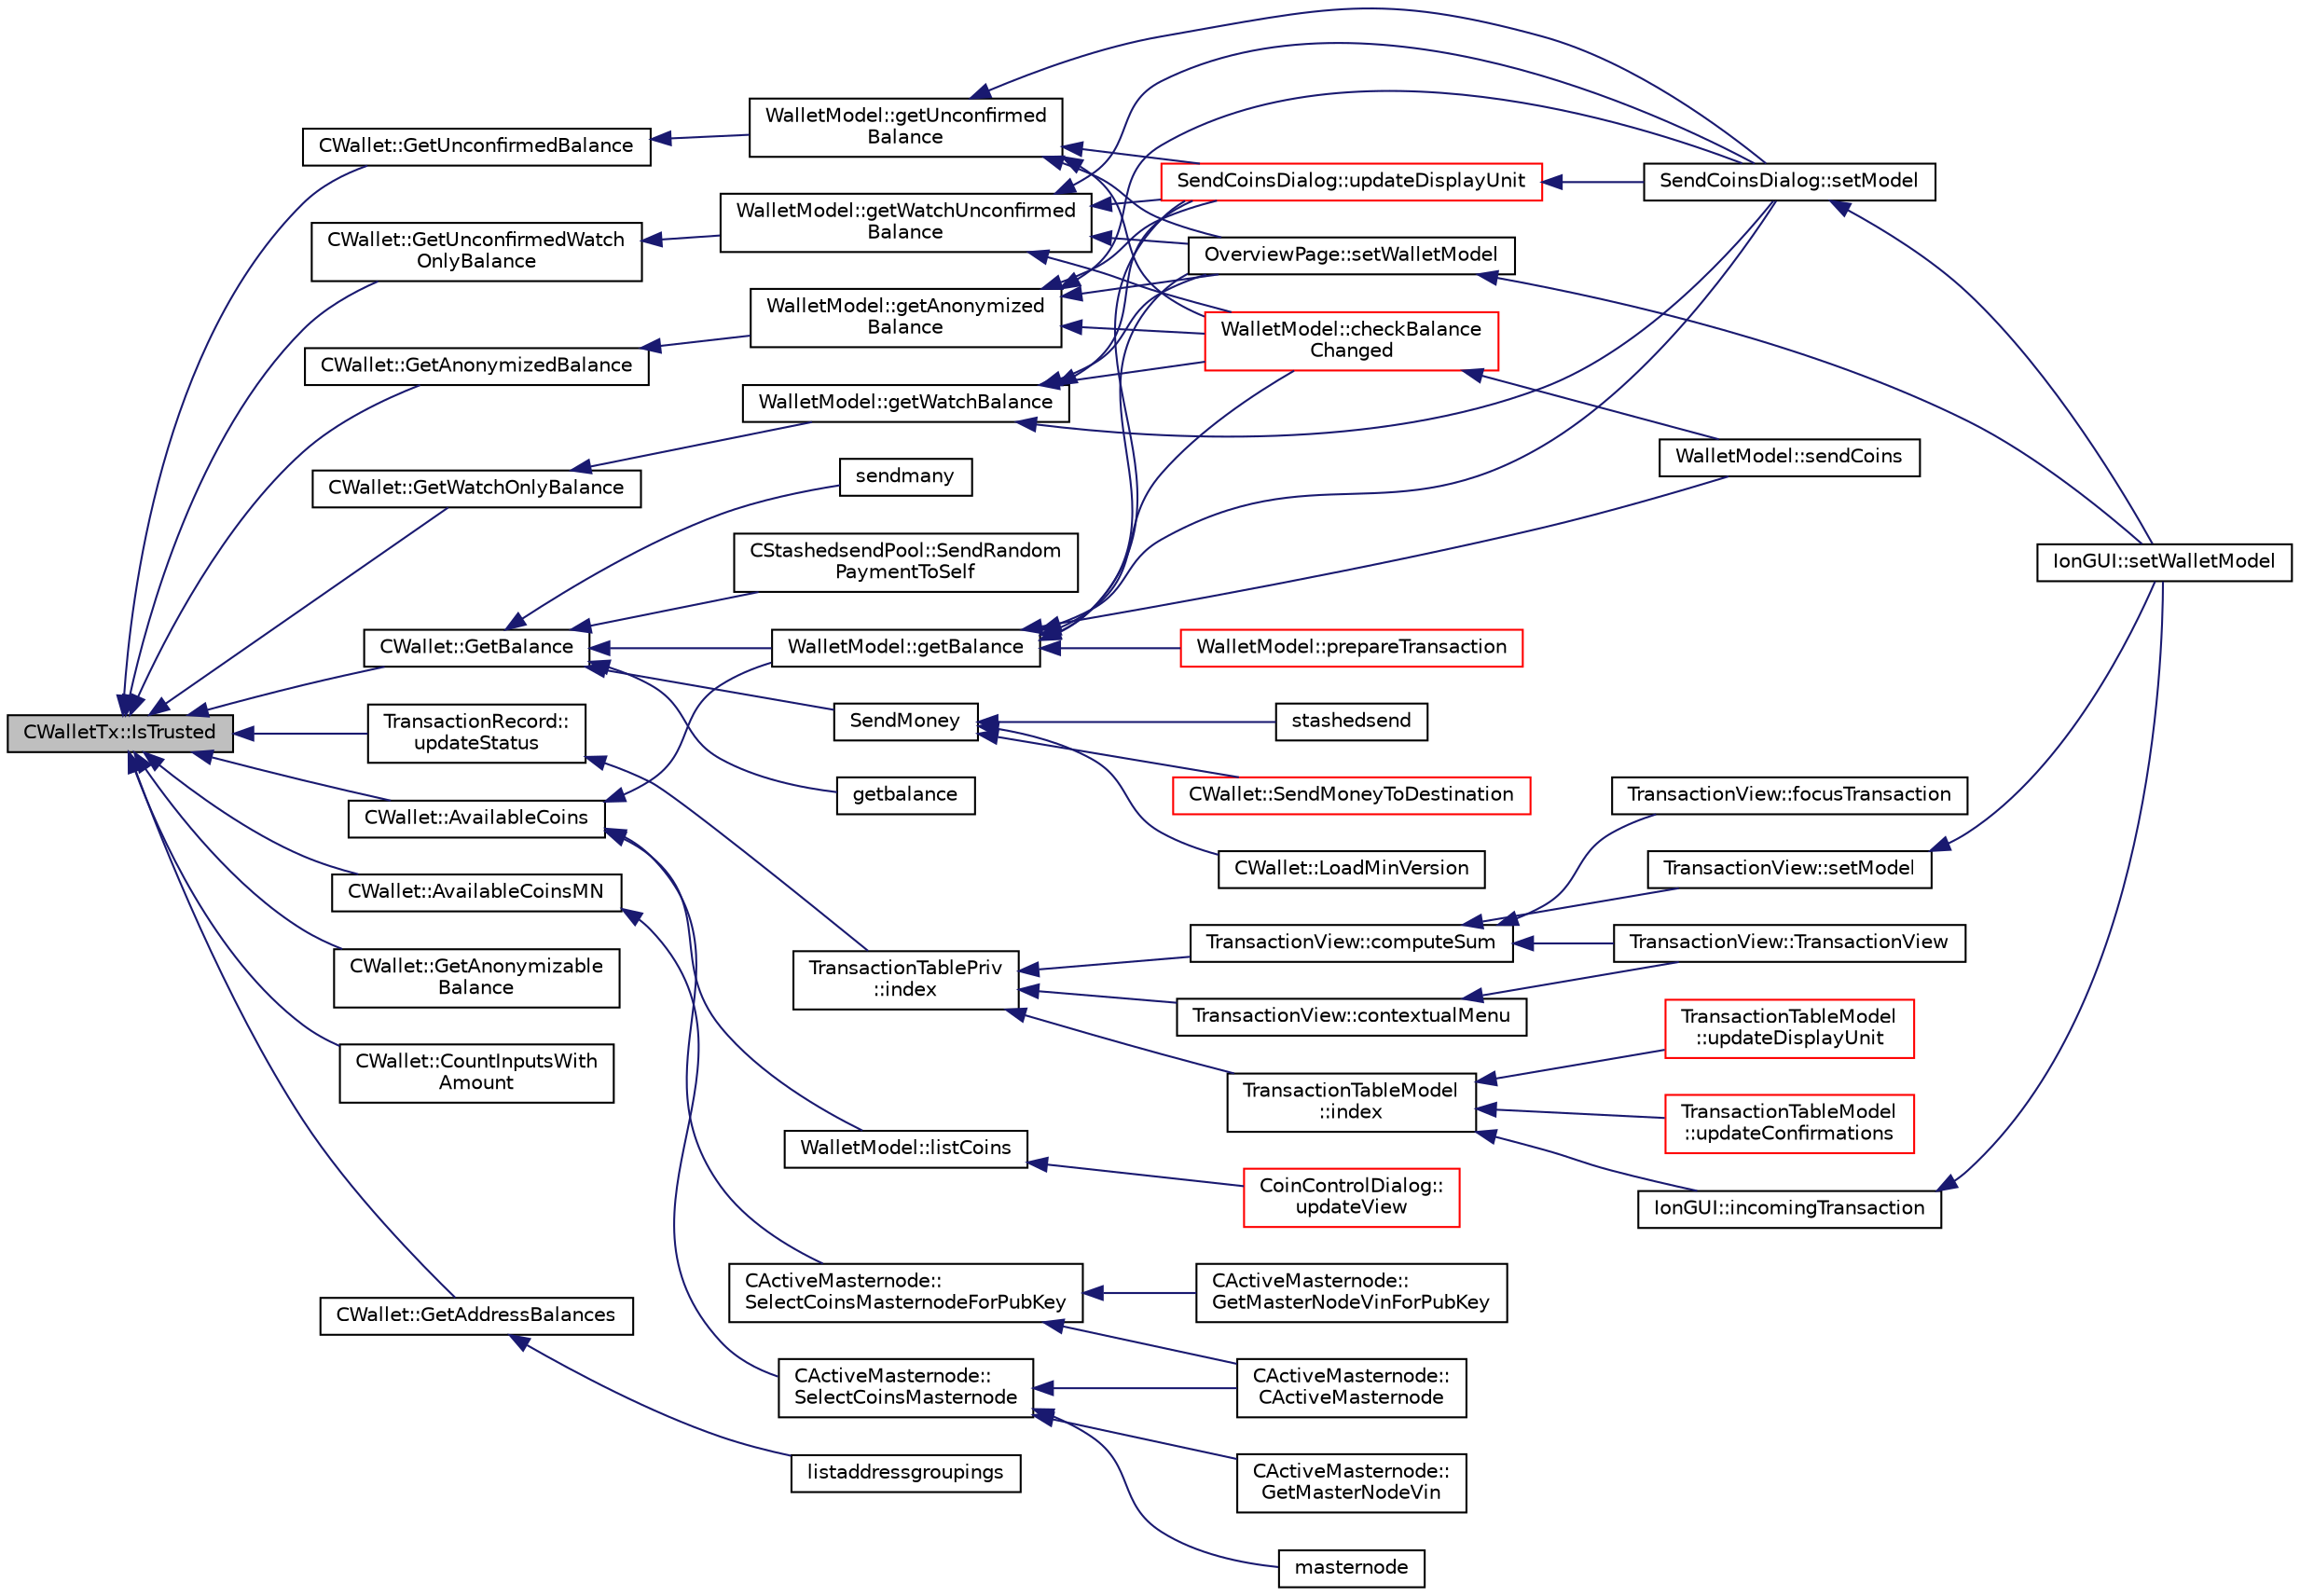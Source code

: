 digraph "CWalletTx::IsTrusted"
{
  edge [fontname="Helvetica",fontsize="10",labelfontname="Helvetica",labelfontsize="10"];
  node [fontname="Helvetica",fontsize="10",shape=record];
  rankdir="LR";
  Node292 [label="CWalletTx::IsTrusted",height=0.2,width=0.4,color="black", fillcolor="grey75", style="filled", fontcolor="black"];
  Node292 -> Node293 [dir="back",color="midnightblue",fontsize="10",style="solid",fontname="Helvetica"];
  Node293 [label="TransactionRecord::\lupdateStatus",height=0.2,width=0.4,color="black", fillcolor="white", style="filled",URL="$d1/da7/class_transaction_record.html#a9b643dd885a790ae511705a1446556be",tooltip="Update status from core wallet tx. "];
  Node293 -> Node294 [dir="back",color="midnightblue",fontsize="10",style="solid",fontname="Helvetica"];
  Node294 [label="TransactionTablePriv\l::index",height=0.2,width=0.4,color="black", fillcolor="white", style="filled",URL="$d2/ddb/class_transaction_table_priv.html#ac692aa6aa7820e80accc971c70e0fae5"];
  Node294 -> Node295 [dir="back",color="midnightblue",fontsize="10",style="solid",fontname="Helvetica"];
  Node295 [label="TransactionTableModel\l::index",height=0.2,width=0.4,color="black", fillcolor="white", style="filled",URL="$d7/dfe/class_transaction_table_model.html#af3a9a49314f80268a77a704f7f028905"];
  Node295 -> Node296 [dir="back",color="midnightblue",fontsize="10",style="solid",fontname="Helvetica"];
  Node296 [label="IonGUI::incomingTransaction",height=0.2,width=0.4,color="black", fillcolor="white", style="filled",URL="$dc/d0b/class_ion_g_u_i.html#acdb78c5d98fb4528bd0e9f5b9c5ad048",tooltip="Show incoming transaction notification for new transactions. "];
  Node296 -> Node297 [dir="back",color="midnightblue",fontsize="10",style="solid",fontname="Helvetica"];
  Node297 [label="IonGUI::setWalletModel",height=0.2,width=0.4,color="black", fillcolor="white", style="filled",URL="$dc/d0b/class_ion_g_u_i.html#a37f87db65498b036d387c705a749c45d",tooltip="Set the wallet model. "];
  Node295 -> Node298 [dir="back",color="midnightblue",fontsize="10",style="solid",fontname="Helvetica"];
  Node298 [label="TransactionTableModel\l::updateConfirmations",height=0.2,width=0.4,color="red", fillcolor="white", style="filled",URL="$d7/dfe/class_transaction_table_model.html#a5899d9eda6465bfb16d2846b6459567e"];
  Node295 -> Node301 [dir="back",color="midnightblue",fontsize="10",style="solid",fontname="Helvetica"];
  Node301 [label="TransactionTableModel\l::updateDisplayUnit",height=0.2,width=0.4,color="red", fillcolor="white", style="filled",URL="$d7/dfe/class_transaction_table_model.html#a8b73ff7d72ec2dd69790bc61bbe8575e"];
  Node294 -> Node303 [dir="back",color="midnightblue",fontsize="10",style="solid",fontname="Helvetica"];
  Node303 [label="TransactionView::contextualMenu",height=0.2,width=0.4,color="black", fillcolor="white", style="filled",URL="$d2/d2c/class_transaction_view.html#abe5793b86a4ea6f80a6d822ee878e646"];
  Node303 -> Node304 [dir="back",color="midnightblue",fontsize="10",style="solid",fontname="Helvetica"];
  Node304 [label="TransactionView::TransactionView",height=0.2,width=0.4,color="black", fillcolor="white", style="filled",URL="$d2/d2c/class_transaction_view.html#a0c5e8b90206b4e8b8bf68dd7e319798f"];
  Node294 -> Node305 [dir="back",color="midnightblue",fontsize="10",style="solid",fontname="Helvetica"];
  Node305 [label="TransactionView::computeSum",height=0.2,width=0.4,color="black", fillcolor="white", style="filled",URL="$d2/d2c/class_transaction_view.html#abb2ea48a61bb12a0dda9d63952adc50e",tooltip="Compute sum of all selected transactions. "];
  Node305 -> Node304 [dir="back",color="midnightblue",fontsize="10",style="solid",fontname="Helvetica"];
  Node305 -> Node306 [dir="back",color="midnightblue",fontsize="10",style="solid",fontname="Helvetica"];
  Node306 [label="TransactionView::setModel",height=0.2,width=0.4,color="black", fillcolor="white", style="filled",URL="$d2/d2c/class_transaction_view.html#a4920c2cd57d72eb50248948fa160c83c"];
  Node306 -> Node297 [dir="back",color="midnightblue",fontsize="10",style="solid",fontname="Helvetica"];
  Node305 -> Node307 [dir="back",color="midnightblue",fontsize="10",style="solid",fontname="Helvetica"];
  Node307 [label="TransactionView::focusTransaction",height=0.2,width=0.4,color="black", fillcolor="white", style="filled",URL="$d2/d2c/class_transaction_view.html#ab6d126806467ae9dc273cbe19a7477cc"];
  Node292 -> Node308 [dir="back",color="midnightblue",fontsize="10",style="solid",fontname="Helvetica"];
  Node308 [label="CWallet::GetBalance",height=0.2,width=0.4,color="black", fillcolor="white", style="filled",URL="$d2/de5/class_c_wallet.html#aa6522c2833bc0a84d216cf102b51ba05"];
  Node308 -> Node309 [dir="back",color="midnightblue",fontsize="10",style="solid",fontname="Helvetica"];
  Node309 [label="WalletModel::getBalance",height=0.2,width=0.4,color="black", fillcolor="white", style="filled",URL="$d4/d27/class_wallet_model.html#a4d2cb225a19b89c64f4b5d81faf89beb"];
  Node309 -> Node310 [dir="back",color="midnightblue",fontsize="10",style="solid",fontname="Helvetica"];
  Node310 [label="OverviewPage::setWalletModel",height=0.2,width=0.4,color="black", fillcolor="white", style="filled",URL="$d1/d91/class_overview_page.html#a2ed52a3a87e9c74fee38fa873c9bc71f"];
  Node310 -> Node297 [dir="back",color="midnightblue",fontsize="10",style="solid",fontname="Helvetica"];
  Node309 -> Node311 [dir="back",color="midnightblue",fontsize="10",style="solid",fontname="Helvetica"];
  Node311 [label="SendCoinsDialog::setModel",height=0.2,width=0.4,color="black", fillcolor="white", style="filled",URL="$d6/de6/class_send_coins_dialog.html#a73a6c1b1850a334ee652ac167713a2aa"];
  Node311 -> Node297 [dir="back",color="midnightblue",fontsize="10",style="solid",fontname="Helvetica"];
  Node309 -> Node312 [dir="back",color="midnightblue",fontsize="10",style="solid",fontname="Helvetica"];
  Node312 [label="SendCoinsDialog::updateDisplayUnit",height=0.2,width=0.4,color="red", fillcolor="white", style="filled",URL="$d6/de6/class_send_coins_dialog.html#a74815ad8502b126200b6fd2e59e9f042"];
  Node312 -> Node311 [dir="back",color="midnightblue",fontsize="10",style="solid",fontname="Helvetica"];
  Node309 -> Node314 [dir="back",color="midnightblue",fontsize="10",style="solid",fontname="Helvetica"];
  Node314 [label="WalletModel::checkBalance\lChanged",height=0.2,width=0.4,color="red", fillcolor="white", style="filled",URL="$d4/d27/class_wallet_model.html#adcc4eb8cd71cb4de223621866bb7fb7d"];
  Node314 -> Node315 [dir="back",color="midnightblue",fontsize="10",style="solid",fontname="Helvetica"];
  Node315 [label="WalletModel::sendCoins",height=0.2,width=0.4,color="black", fillcolor="white", style="filled",URL="$d4/d27/class_wallet_model.html#a053fb3ff2b8b0347f83e6bb591126746"];
  Node309 -> Node316 [dir="back",color="midnightblue",fontsize="10",style="solid",fontname="Helvetica"];
  Node316 [label="WalletModel::prepareTransaction",height=0.2,width=0.4,color="red", fillcolor="white", style="filled",URL="$d4/d27/class_wallet_model.html#a8abc851901c7c7343ebfb5a8e5fc0154"];
  Node309 -> Node315 [dir="back",color="midnightblue",fontsize="10",style="solid",fontname="Helvetica"];
  Node308 -> Node318 [dir="back",color="midnightblue",fontsize="10",style="solid",fontname="Helvetica"];
  Node318 [label="SendMoney",height=0.2,width=0.4,color="black", fillcolor="white", style="filled",URL="$d5/d6b/rpcstashedsend_8cpp.html#a49669702f73a24c1d1dc5a08d7c0785f"];
  Node318 -> Node319 [dir="back",color="midnightblue",fontsize="10",style="solid",fontname="Helvetica"];
  Node319 [label="stashedsend",height=0.2,width=0.4,color="black", fillcolor="white", style="filled",URL="$d5/d6b/rpcstashedsend_8cpp.html#a5a7cb1ad55aeaa8bcbb5172e9153a75a"];
  Node318 -> Node320 [dir="back",color="midnightblue",fontsize="10",style="solid",fontname="Helvetica"];
  Node320 [label="CWallet::SendMoneyToDestination",height=0.2,width=0.4,color="red", fillcolor="white", style="filled",URL="$d2/de5/class_c_wallet.html#aad5d55fc472f6b9ccbec5af0a7246d60"];
  Node318 -> Node323 [dir="back",color="midnightblue",fontsize="10",style="solid",fontname="Helvetica"];
  Node323 [label="CWallet::LoadMinVersion",height=0.2,width=0.4,color="black", fillcolor="white", style="filled",URL="$d2/de5/class_c_wallet.html#a88317da8dab80135b8db73e945e15b60"];
  Node308 -> Node324 [dir="back",color="midnightblue",fontsize="10",style="solid",fontname="Helvetica"];
  Node324 [label="getbalance",height=0.2,width=0.4,color="black", fillcolor="white", style="filled",URL="$df/d1d/rpcwallet_8cpp.html#a1fdcef480c78c033eb587bd442ec305f"];
  Node308 -> Node325 [dir="back",color="midnightblue",fontsize="10",style="solid",fontname="Helvetica"];
  Node325 [label="sendmany",height=0.2,width=0.4,color="black", fillcolor="white", style="filled",URL="$df/d1d/rpcwallet_8cpp.html#adeb5f23f20fb4e589dab23cadf75c92d"];
  Node308 -> Node326 [dir="back",color="midnightblue",fontsize="10",style="solid",fontname="Helvetica"];
  Node326 [label="CStashedsendPool::SendRandom\lPaymentToSelf",height=0.2,width=0.4,color="black", fillcolor="white", style="filled",URL="$dd/d8a/class_c_stashedsend_pool.html#acd9417cd11b55cbec6a04a41fbbba939",tooltip="Used for liquidity providers. "];
  Node292 -> Node327 [dir="back",color="midnightblue",fontsize="10",style="solid",fontname="Helvetica"];
  Node327 [label="CWallet::GetAnonymizable\lBalance",height=0.2,width=0.4,color="black", fillcolor="white", style="filled",URL="$d2/de5/class_c_wallet.html#a173ba5fb0dee2879755682ec21ee57a7"];
  Node292 -> Node328 [dir="back",color="midnightblue",fontsize="10",style="solid",fontname="Helvetica"];
  Node328 [label="CWallet::GetAnonymizedBalance",height=0.2,width=0.4,color="black", fillcolor="white", style="filled",URL="$d2/de5/class_c_wallet.html#ad71e805ab9614962a57cb931e91b4297"];
  Node328 -> Node329 [dir="back",color="midnightblue",fontsize="10",style="solid",fontname="Helvetica"];
  Node329 [label="WalletModel::getAnonymized\lBalance",height=0.2,width=0.4,color="black", fillcolor="white", style="filled",URL="$d4/d27/class_wallet_model.html#a3b4c7b849fca17bb1f8e315e23e68c7d"];
  Node329 -> Node310 [dir="back",color="midnightblue",fontsize="10",style="solid",fontname="Helvetica"];
  Node329 -> Node311 [dir="back",color="midnightblue",fontsize="10",style="solid",fontname="Helvetica"];
  Node329 -> Node312 [dir="back",color="midnightblue",fontsize="10",style="solid",fontname="Helvetica"];
  Node329 -> Node314 [dir="back",color="midnightblue",fontsize="10",style="solid",fontname="Helvetica"];
  Node292 -> Node330 [dir="back",color="midnightblue",fontsize="10",style="solid",fontname="Helvetica"];
  Node330 [label="CWallet::GetUnconfirmedBalance",height=0.2,width=0.4,color="black", fillcolor="white", style="filled",URL="$d2/de5/class_c_wallet.html#a6e6e1497535d499242c2f2a76d1cbe63"];
  Node330 -> Node331 [dir="back",color="midnightblue",fontsize="10",style="solid",fontname="Helvetica"];
  Node331 [label="WalletModel::getUnconfirmed\lBalance",height=0.2,width=0.4,color="black", fillcolor="white", style="filled",URL="$d4/d27/class_wallet_model.html#a5028f20a33e0d17942abeea537916736"];
  Node331 -> Node310 [dir="back",color="midnightblue",fontsize="10",style="solid",fontname="Helvetica"];
  Node331 -> Node311 [dir="back",color="midnightblue",fontsize="10",style="solid",fontname="Helvetica"];
  Node331 -> Node312 [dir="back",color="midnightblue",fontsize="10",style="solid",fontname="Helvetica"];
  Node331 -> Node314 [dir="back",color="midnightblue",fontsize="10",style="solid",fontname="Helvetica"];
  Node292 -> Node332 [dir="back",color="midnightblue",fontsize="10",style="solid",fontname="Helvetica"];
  Node332 [label="CWallet::GetWatchOnlyBalance",height=0.2,width=0.4,color="black", fillcolor="white", style="filled",URL="$d2/de5/class_c_wallet.html#a92a58ebac7d7d398597657600db56611"];
  Node332 -> Node333 [dir="back",color="midnightblue",fontsize="10",style="solid",fontname="Helvetica"];
  Node333 [label="WalletModel::getWatchBalance",height=0.2,width=0.4,color="black", fillcolor="white", style="filled",URL="$d4/d27/class_wallet_model.html#a6d9050286d99bccb4a28a8d88f0ca5f8"];
  Node333 -> Node310 [dir="back",color="midnightblue",fontsize="10",style="solid",fontname="Helvetica"];
  Node333 -> Node311 [dir="back",color="midnightblue",fontsize="10",style="solid",fontname="Helvetica"];
  Node333 -> Node312 [dir="back",color="midnightblue",fontsize="10",style="solid",fontname="Helvetica"];
  Node333 -> Node314 [dir="back",color="midnightblue",fontsize="10",style="solid",fontname="Helvetica"];
  Node292 -> Node334 [dir="back",color="midnightblue",fontsize="10",style="solid",fontname="Helvetica"];
  Node334 [label="CWallet::GetUnconfirmedWatch\lOnlyBalance",height=0.2,width=0.4,color="black", fillcolor="white", style="filled",URL="$d2/de5/class_c_wallet.html#ab0c110f14f0429f9de594b2293837621"];
  Node334 -> Node335 [dir="back",color="midnightblue",fontsize="10",style="solid",fontname="Helvetica"];
  Node335 [label="WalletModel::getWatchUnconfirmed\lBalance",height=0.2,width=0.4,color="black", fillcolor="white", style="filled",URL="$d4/d27/class_wallet_model.html#a691b35afd9aff056e1398fd057691ff1"];
  Node335 -> Node310 [dir="back",color="midnightblue",fontsize="10",style="solid",fontname="Helvetica"];
  Node335 -> Node311 [dir="back",color="midnightblue",fontsize="10",style="solid",fontname="Helvetica"];
  Node335 -> Node312 [dir="back",color="midnightblue",fontsize="10",style="solid",fontname="Helvetica"];
  Node335 -> Node314 [dir="back",color="midnightblue",fontsize="10",style="solid",fontname="Helvetica"];
  Node292 -> Node336 [dir="back",color="midnightblue",fontsize="10",style="solid",fontname="Helvetica"];
  Node336 [label="CWallet::AvailableCoins",height=0.2,width=0.4,color="black", fillcolor="white", style="filled",URL="$d2/de5/class_c_wallet.html#a0f950dede91de2be32ea8c43a40469ab"];
  Node336 -> Node337 [dir="back",color="midnightblue",fontsize="10",style="solid",fontname="Helvetica"];
  Node337 [label="CActiveMasternode::\lSelectCoinsMasternodeForPubKey",height=0.2,width=0.4,color="black", fillcolor="white", style="filled",URL="$d9/d29/class_c_active_masternode.html#aefe3cf727f6f6407da78d41afe9846d0"];
  Node337 -> Node338 [dir="back",color="midnightblue",fontsize="10",style="solid",fontname="Helvetica"];
  Node338 [label="CActiveMasternode::\lGetMasterNodeVinForPubKey",height=0.2,width=0.4,color="black", fillcolor="white", style="filled",URL="$d9/d29/class_c_active_masternode.html#ada17e6bbfd69a3acf166b49c10365da4"];
  Node337 -> Node339 [dir="back",color="midnightblue",fontsize="10",style="solid",fontname="Helvetica"];
  Node339 [label="CActiveMasternode::\lCActiveMasternode",height=0.2,width=0.4,color="black", fillcolor="white", style="filled",URL="$d9/d29/class_c_active_masternode.html#a7ffb946d1b2aad0054d3b3efce8c0543"];
  Node336 -> Node309 [dir="back",color="midnightblue",fontsize="10",style="solid",fontname="Helvetica"];
  Node336 -> Node340 [dir="back",color="midnightblue",fontsize="10",style="solid",fontname="Helvetica"];
  Node340 [label="WalletModel::listCoins",height=0.2,width=0.4,color="black", fillcolor="white", style="filled",URL="$d4/d27/class_wallet_model.html#ae5ce26bba42701b45de766ef11cc9a47"];
  Node340 -> Node341 [dir="back",color="midnightblue",fontsize="10",style="solid",fontname="Helvetica"];
  Node341 [label="CoinControlDialog::\lupdateView",height=0.2,width=0.4,color="red", fillcolor="white", style="filled",URL="$dd/dfb/class_coin_control_dialog.html#aadea33050e5c1efd5eae8d2fcfa721f9"];
  Node292 -> Node347 [dir="back",color="midnightblue",fontsize="10",style="solid",fontname="Helvetica"];
  Node347 [label="CWallet::AvailableCoinsMN",height=0.2,width=0.4,color="black", fillcolor="white", style="filled",URL="$d2/de5/class_c_wallet.html#a8ba0ffab3889fb1d3519d8578e26cb16"];
  Node347 -> Node348 [dir="back",color="midnightblue",fontsize="10",style="solid",fontname="Helvetica"];
  Node348 [label="CActiveMasternode::\lSelectCoinsMasternode",height=0.2,width=0.4,color="black", fillcolor="white", style="filled",URL="$d9/d29/class_c_active_masternode.html#ac4fc5fb1681bf0a0f3d30e706fb0577a"];
  Node348 -> Node349 [dir="back",color="midnightblue",fontsize="10",style="solid",fontname="Helvetica"];
  Node349 [label="CActiveMasternode::\lGetMasterNodeVin",height=0.2,width=0.4,color="black", fillcolor="white", style="filled",URL="$d9/d29/class_c_active_masternode.html#adc93036b86ee9ef6abe5e0b783a51283"];
  Node348 -> Node339 [dir="back",color="midnightblue",fontsize="10",style="solid",fontname="Helvetica"];
  Node348 -> Node350 [dir="back",color="midnightblue",fontsize="10",style="solid",fontname="Helvetica"];
  Node350 [label="masternode",height=0.2,width=0.4,color="black", fillcolor="white", style="filled",URL="$d5/d6b/rpcstashedsend_8cpp.html#a30609e443aeb47c29ed0878d16b1b5e1"];
  Node292 -> Node351 [dir="back",color="midnightblue",fontsize="10",style="solid",fontname="Helvetica"];
  Node351 [label="CWallet::CountInputsWith\lAmount",height=0.2,width=0.4,color="black", fillcolor="white", style="filled",URL="$d2/de5/class_c_wallet.html#afc835c371840922eb33457c09cf43ba6"];
  Node292 -> Node352 [dir="back",color="midnightblue",fontsize="10",style="solid",fontname="Helvetica"];
  Node352 [label="CWallet::GetAddressBalances",height=0.2,width=0.4,color="black", fillcolor="white", style="filled",URL="$d2/de5/class_c_wallet.html#aadffdf5d0e2f2413cdcc2a39fc2e310d"];
  Node352 -> Node353 [dir="back",color="midnightblue",fontsize="10",style="solid",fontname="Helvetica"];
  Node353 [label="listaddressgroupings",height=0.2,width=0.4,color="black", fillcolor="white", style="filled",URL="$df/d1d/rpcwallet_8cpp.html#a6be618acd7a7b1fb454dacbf24294317"];
}

